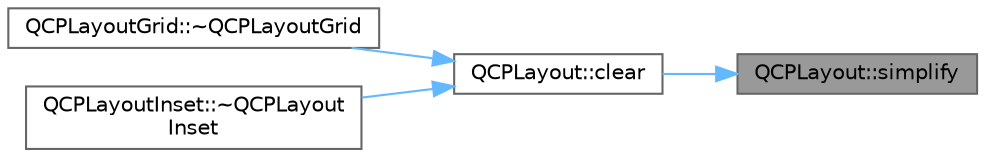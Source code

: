 digraph "QCPLayout::simplify"
{
 // LATEX_PDF_SIZE
  bgcolor="transparent";
  edge [fontname=Helvetica,fontsize=10,labelfontname=Helvetica,labelfontsize=10];
  node [fontname=Helvetica,fontsize=10,shape=box,height=0.2,width=0.4];
  rankdir="RL";
  Node1 [label="QCPLayout::simplify",height=0.2,width=0.4,color="gray40", fillcolor="grey60", style="filled", fontcolor="black",tooltip=" "];
  Node1 -> Node2 [dir="back",color="steelblue1",style="solid"];
  Node2 [label="QCPLayout::clear",height=0.2,width=0.4,color="grey40", fillcolor="white", style="filled",URL="$class_q_c_p_layout.html#a02883bdf2769b5b227f0232dba1ac4ee",tooltip=" "];
  Node2 -> Node3 [dir="back",color="steelblue1",style="solid"];
  Node3 [label="QCPLayoutGrid::~QCPLayoutGrid",height=0.2,width=0.4,color="grey40", fillcolor="white", style="filled",URL="$class_q_c_p_layout_grid.html#af859f4a4db693a21056a9e615f6c4a90",tooltip=" "];
  Node2 -> Node4 [dir="back",color="steelblue1",style="solid"];
  Node4 [label="QCPLayoutInset::~QCPLayout\lInset",height=0.2,width=0.4,color="grey40", fillcolor="white", style="filled",URL="$class_q_c_p_layout_inset.html#a7d0e5647b2e92df92abab532441db112",tooltip=" "];
}

